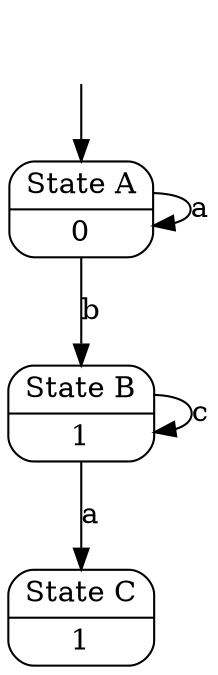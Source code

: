 digraph "moore-machine-automata" {
	__start0 [label="" shape=none]
	__start0 -> "State A"
	"State C" [label="{ State C | 1 }" shape=record style=rounded]
	"State A" [label="{ State A | 0 }" shape=record style=rounded]
	"State B" [label="{ State B | 1 }" shape=record style=rounded]
	"State A" -> "State A" [label=a]
	"State A" -> "State B" [label=b]
	"State B" -> "State C" [label=a]
	"State B" -> "State B" [label=c]
}
